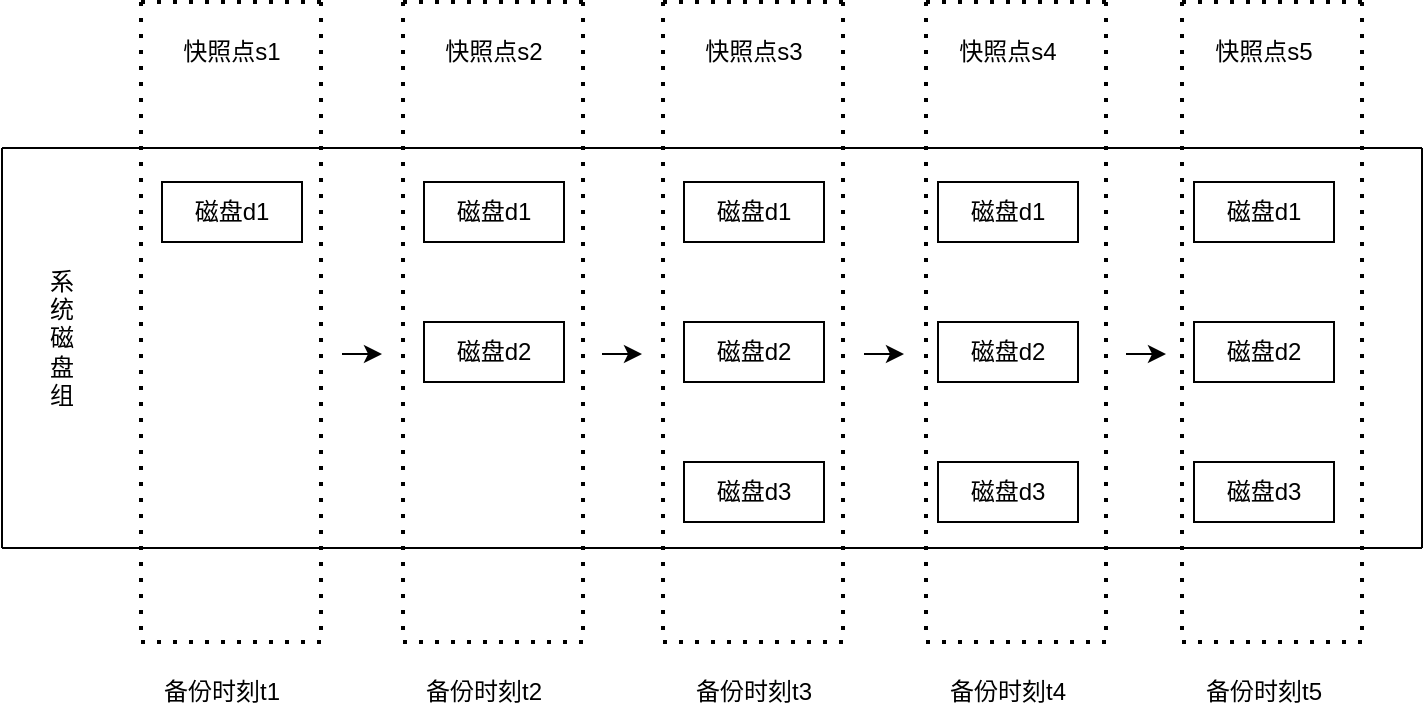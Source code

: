 <mxfile version="21.6.5" type="github">
  <diagram name="第 1 页" id="p6_2xnSwuZW2Kqpdt6UJ">
    <mxGraphModel dx="2074" dy="1118" grid="1" gridSize="10" guides="1" tooltips="1" connect="1" arrows="1" fold="1" page="1" pageScale="1" pageWidth="827" pageHeight="1169" math="0" shadow="0">
      <root>
        <mxCell id="0" />
        <mxCell id="1" parent="0" />
        <mxCell id="SQLaJ-jksFYdW4yue1jR-1" value="磁盘d1" style="rounded=0;whiteSpace=wrap;html=1;" vertex="1" parent="1">
          <mxGeometry x="90" y="330" width="70" height="30" as="geometry" />
        </mxCell>
        <mxCell id="SQLaJ-jksFYdW4yue1jR-2" value="磁盘d1" style="rounded=0;whiteSpace=wrap;html=1;" vertex="1" parent="1">
          <mxGeometry x="221" y="330" width="70" height="30" as="geometry" />
        </mxCell>
        <mxCell id="SQLaJ-jksFYdW4yue1jR-3" value="磁盘d1" style="rounded=0;whiteSpace=wrap;html=1;" vertex="1" parent="1">
          <mxGeometry x="351" y="330" width="70" height="30" as="geometry" />
        </mxCell>
        <mxCell id="SQLaJ-jksFYdW4yue1jR-4" value="磁盘d1" style="rounded=0;whiteSpace=wrap;html=1;" vertex="1" parent="1">
          <mxGeometry x="478" y="330" width="70" height="30" as="geometry" />
        </mxCell>
        <mxCell id="SQLaJ-jksFYdW4yue1jR-5" value="磁盘d2" style="rounded=0;whiteSpace=wrap;html=1;" vertex="1" parent="1">
          <mxGeometry x="221" y="400" width="70" height="30" as="geometry" />
        </mxCell>
        <mxCell id="SQLaJ-jksFYdW4yue1jR-6" value="磁盘d2" style="rounded=0;whiteSpace=wrap;html=1;" vertex="1" parent="1">
          <mxGeometry x="351" y="400" width="70" height="30" as="geometry" />
        </mxCell>
        <mxCell id="SQLaJ-jksFYdW4yue1jR-7" value="磁盘d2" style="rounded=0;whiteSpace=wrap;html=1;" vertex="1" parent="1">
          <mxGeometry x="478" y="400" width="70" height="30" as="geometry" />
        </mxCell>
        <mxCell id="SQLaJ-jksFYdW4yue1jR-9" value="磁盘d3" style="rounded=0;whiteSpace=wrap;html=1;" vertex="1" parent="1">
          <mxGeometry x="351" y="470" width="70" height="30" as="geometry" />
        </mxCell>
        <mxCell id="SQLaJ-jksFYdW4yue1jR-10" value="磁盘d3" style="rounded=0;whiteSpace=wrap;html=1;" vertex="1" parent="1">
          <mxGeometry x="478" y="470" width="70" height="30" as="geometry" />
        </mxCell>
        <mxCell id="SQLaJ-jksFYdW4yue1jR-14" value="快照点s1" style="text;html=1;strokeColor=none;fillColor=none;align=center;verticalAlign=middle;whiteSpace=wrap;rounded=0;" vertex="1" parent="1">
          <mxGeometry x="95" y="250" width="60" height="30" as="geometry" />
        </mxCell>
        <mxCell id="SQLaJ-jksFYdW4yue1jR-15" value="快照点s2" style="text;html=1;strokeColor=none;fillColor=none;align=center;verticalAlign=middle;whiteSpace=wrap;rounded=0;" vertex="1" parent="1">
          <mxGeometry x="226" y="250" width="60" height="30" as="geometry" />
        </mxCell>
        <mxCell id="SQLaJ-jksFYdW4yue1jR-16" value="快照点s3" style="text;html=1;strokeColor=none;fillColor=none;align=center;verticalAlign=middle;whiteSpace=wrap;rounded=0;" vertex="1" parent="1">
          <mxGeometry x="356" y="250" width="60" height="30" as="geometry" />
        </mxCell>
        <mxCell id="SQLaJ-jksFYdW4yue1jR-17" value="快照点s4" style="text;html=1;strokeColor=none;fillColor=none;align=center;verticalAlign=middle;whiteSpace=wrap;rounded=0;" vertex="1" parent="1">
          <mxGeometry x="483" y="250" width="60" height="30" as="geometry" />
        </mxCell>
        <mxCell id="SQLaJ-jksFYdW4yue1jR-18" value="" style="endArrow=none;dashed=1;html=1;dashPattern=1 3;strokeWidth=2;rounded=0;" edge="1" parent="1">
          <mxGeometry width="50" height="50" relative="1" as="geometry">
            <mxPoint x="79.5" y="240" as="sourcePoint" />
            <mxPoint x="79.5" y="560" as="targetPoint" />
          </mxGeometry>
        </mxCell>
        <mxCell id="SQLaJ-jksFYdW4yue1jR-19" value="" style="endArrow=none;dashed=1;html=1;dashPattern=1 3;strokeWidth=2;rounded=0;" edge="1" parent="1">
          <mxGeometry width="50" height="50" relative="1" as="geometry">
            <mxPoint x="79.5" y="240" as="sourcePoint" />
            <mxPoint x="169.5" y="240" as="targetPoint" />
          </mxGeometry>
        </mxCell>
        <mxCell id="SQLaJ-jksFYdW4yue1jR-20" value="" style="endArrow=none;dashed=1;html=1;dashPattern=1 3;strokeWidth=2;rounded=0;" edge="1" parent="1">
          <mxGeometry width="50" height="50" relative="1" as="geometry">
            <mxPoint x="169.5" y="240" as="sourcePoint" />
            <mxPoint x="169.5" y="560" as="targetPoint" />
          </mxGeometry>
        </mxCell>
        <mxCell id="SQLaJ-jksFYdW4yue1jR-21" value="" style="endArrow=none;dashed=1;html=1;dashPattern=1 3;strokeWidth=2;rounded=0;" edge="1" parent="1">
          <mxGeometry width="50" height="50" relative="1" as="geometry">
            <mxPoint x="79.5" y="560" as="sourcePoint" />
            <mxPoint x="169.5" y="560" as="targetPoint" />
          </mxGeometry>
        </mxCell>
        <mxCell id="SQLaJ-jksFYdW4yue1jR-22" value="" style="endArrow=none;dashed=1;html=1;dashPattern=1 3;strokeWidth=2;rounded=0;" edge="1" parent="1">
          <mxGeometry width="50" height="50" relative="1" as="geometry">
            <mxPoint x="210.5" y="240" as="sourcePoint" />
            <mxPoint x="210.5" y="560" as="targetPoint" />
          </mxGeometry>
        </mxCell>
        <mxCell id="SQLaJ-jksFYdW4yue1jR-23" value="" style="endArrow=none;dashed=1;html=1;dashPattern=1 3;strokeWidth=2;rounded=0;" edge="1" parent="1">
          <mxGeometry width="50" height="50" relative="1" as="geometry">
            <mxPoint x="210.5" y="240" as="sourcePoint" />
            <mxPoint x="300.5" y="240" as="targetPoint" />
          </mxGeometry>
        </mxCell>
        <mxCell id="SQLaJ-jksFYdW4yue1jR-24" value="" style="endArrow=none;dashed=1;html=1;dashPattern=1 3;strokeWidth=2;rounded=0;" edge="1" parent="1">
          <mxGeometry width="50" height="50" relative="1" as="geometry">
            <mxPoint x="300.5" y="240" as="sourcePoint" />
            <mxPoint x="300.5" y="560" as="targetPoint" />
          </mxGeometry>
        </mxCell>
        <mxCell id="SQLaJ-jksFYdW4yue1jR-25" value="" style="endArrow=none;dashed=1;html=1;dashPattern=1 3;strokeWidth=2;rounded=0;" edge="1" parent="1">
          <mxGeometry width="50" height="50" relative="1" as="geometry">
            <mxPoint x="210.5" y="560" as="sourcePoint" />
            <mxPoint x="300.5" y="560" as="targetPoint" />
          </mxGeometry>
        </mxCell>
        <mxCell id="SQLaJ-jksFYdW4yue1jR-26" value="" style="endArrow=none;dashed=1;html=1;dashPattern=1 3;strokeWidth=2;rounded=0;" edge="1" parent="1">
          <mxGeometry width="50" height="50" relative="1" as="geometry">
            <mxPoint x="340.5" y="240" as="sourcePoint" />
            <mxPoint x="340.5" y="560" as="targetPoint" />
          </mxGeometry>
        </mxCell>
        <mxCell id="SQLaJ-jksFYdW4yue1jR-27" value="" style="endArrow=none;dashed=1;html=1;dashPattern=1 3;strokeWidth=2;rounded=0;" edge="1" parent="1">
          <mxGeometry width="50" height="50" relative="1" as="geometry">
            <mxPoint x="340.5" y="240" as="sourcePoint" />
            <mxPoint x="430.5" y="240" as="targetPoint" />
          </mxGeometry>
        </mxCell>
        <mxCell id="SQLaJ-jksFYdW4yue1jR-28" value="" style="endArrow=none;dashed=1;html=1;dashPattern=1 3;strokeWidth=2;rounded=0;" edge="1" parent="1">
          <mxGeometry width="50" height="50" relative="1" as="geometry">
            <mxPoint x="430.5" y="240" as="sourcePoint" />
            <mxPoint x="430.5" y="560" as="targetPoint" />
          </mxGeometry>
        </mxCell>
        <mxCell id="SQLaJ-jksFYdW4yue1jR-29" value="" style="endArrow=none;dashed=1;html=1;dashPattern=1 3;strokeWidth=2;rounded=0;" edge="1" parent="1">
          <mxGeometry width="50" height="50" relative="1" as="geometry">
            <mxPoint x="340.5" y="560" as="sourcePoint" />
            <mxPoint x="430.5" y="560" as="targetPoint" />
          </mxGeometry>
        </mxCell>
        <mxCell id="SQLaJ-jksFYdW4yue1jR-30" value="" style="endArrow=none;dashed=1;html=1;dashPattern=1 3;strokeWidth=2;rounded=0;" edge="1" parent="1">
          <mxGeometry width="50" height="50" relative="1" as="geometry">
            <mxPoint x="472" y="240" as="sourcePoint" />
            <mxPoint x="472" y="560" as="targetPoint" />
          </mxGeometry>
        </mxCell>
        <mxCell id="SQLaJ-jksFYdW4yue1jR-31" value="" style="endArrow=none;dashed=1;html=1;dashPattern=1 3;strokeWidth=2;rounded=0;" edge="1" parent="1">
          <mxGeometry width="50" height="50" relative="1" as="geometry">
            <mxPoint x="472" y="240" as="sourcePoint" />
            <mxPoint x="562" y="240" as="targetPoint" />
          </mxGeometry>
        </mxCell>
        <mxCell id="SQLaJ-jksFYdW4yue1jR-32" value="" style="endArrow=none;dashed=1;html=1;dashPattern=1 3;strokeWidth=2;rounded=0;" edge="1" parent="1">
          <mxGeometry width="50" height="50" relative="1" as="geometry">
            <mxPoint x="562" y="240" as="sourcePoint" />
            <mxPoint x="562" y="560" as="targetPoint" />
          </mxGeometry>
        </mxCell>
        <mxCell id="SQLaJ-jksFYdW4yue1jR-33" value="" style="endArrow=none;dashed=1;html=1;dashPattern=1 3;strokeWidth=2;rounded=0;" edge="1" parent="1">
          <mxGeometry width="50" height="50" relative="1" as="geometry">
            <mxPoint x="472" y="560" as="sourcePoint" />
            <mxPoint x="562" y="560" as="targetPoint" />
          </mxGeometry>
        </mxCell>
        <mxCell id="SQLaJ-jksFYdW4yue1jR-43" value="磁盘d1" style="rounded=0;whiteSpace=wrap;html=1;" vertex="1" parent="1">
          <mxGeometry x="606" y="330" width="70" height="30" as="geometry" />
        </mxCell>
        <mxCell id="SQLaJ-jksFYdW4yue1jR-44" value="磁盘d2" style="rounded=0;whiteSpace=wrap;html=1;" vertex="1" parent="1">
          <mxGeometry x="606" y="400" width="70" height="30" as="geometry" />
        </mxCell>
        <mxCell id="SQLaJ-jksFYdW4yue1jR-45" value="磁盘d3" style="rounded=0;whiteSpace=wrap;html=1;" vertex="1" parent="1">
          <mxGeometry x="606" y="470" width="70" height="30" as="geometry" />
        </mxCell>
        <mxCell id="SQLaJ-jksFYdW4yue1jR-46" value="快照点s5" style="text;html=1;strokeColor=none;fillColor=none;align=center;verticalAlign=middle;whiteSpace=wrap;rounded=0;" vertex="1" parent="1">
          <mxGeometry x="611" y="250" width="60" height="30" as="geometry" />
        </mxCell>
        <mxCell id="SQLaJ-jksFYdW4yue1jR-47" value="" style="endArrow=none;dashed=1;html=1;dashPattern=1 3;strokeWidth=2;rounded=0;" edge="1" parent="1">
          <mxGeometry width="50" height="50" relative="1" as="geometry">
            <mxPoint x="600" y="240" as="sourcePoint" />
            <mxPoint x="600" y="560" as="targetPoint" />
          </mxGeometry>
        </mxCell>
        <mxCell id="SQLaJ-jksFYdW4yue1jR-48" value="" style="endArrow=none;dashed=1;html=1;dashPattern=1 3;strokeWidth=2;rounded=0;" edge="1" parent="1">
          <mxGeometry width="50" height="50" relative="1" as="geometry">
            <mxPoint x="600" y="240" as="sourcePoint" />
            <mxPoint x="690" y="240" as="targetPoint" />
          </mxGeometry>
        </mxCell>
        <mxCell id="SQLaJ-jksFYdW4yue1jR-49" value="" style="endArrow=none;dashed=1;html=1;dashPattern=1 3;strokeWidth=2;rounded=0;" edge="1" parent="1">
          <mxGeometry width="50" height="50" relative="1" as="geometry">
            <mxPoint x="690" y="240" as="sourcePoint" />
            <mxPoint x="690" y="560" as="targetPoint" />
          </mxGeometry>
        </mxCell>
        <mxCell id="SQLaJ-jksFYdW4yue1jR-50" value="" style="endArrow=none;dashed=1;html=1;dashPattern=1 3;strokeWidth=2;rounded=0;" edge="1" parent="1">
          <mxGeometry width="50" height="50" relative="1" as="geometry">
            <mxPoint x="600" y="560" as="sourcePoint" />
            <mxPoint x="690" y="560" as="targetPoint" />
          </mxGeometry>
        </mxCell>
        <mxCell id="SQLaJ-jksFYdW4yue1jR-52" value="" style="endArrow=classic;html=1;rounded=0;" edge="1" parent="1">
          <mxGeometry width="50" height="50" relative="1" as="geometry">
            <mxPoint x="180" y="416" as="sourcePoint" />
            <mxPoint x="200" y="416" as="targetPoint" />
          </mxGeometry>
        </mxCell>
        <mxCell id="SQLaJ-jksFYdW4yue1jR-53" value="" style="endArrow=classic;html=1;rounded=0;" edge="1" parent="1">
          <mxGeometry width="50" height="50" relative="1" as="geometry">
            <mxPoint x="310" y="416" as="sourcePoint" />
            <mxPoint x="330" y="416" as="targetPoint" />
          </mxGeometry>
        </mxCell>
        <mxCell id="SQLaJ-jksFYdW4yue1jR-54" value="" style="endArrow=classic;html=1;rounded=0;" edge="1" parent="1">
          <mxGeometry width="50" height="50" relative="1" as="geometry">
            <mxPoint x="441" y="416" as="sourcePoint" />
            <mxPoint x="461" y="416" as="targetPoint" />
          </mxGeometry>
        </mxCell>
        <mxCell id="SQLaJ-jksFYdW4yue1jR-55" value="" style="endArrow=classic;html=1;rounded=0;" edge="1" parent="1">
          <mxGeometry width="50" height="50" relative="1" as="geometry">
            <mxPoint x="572" y="416" as="sourcePoint" />
            <mxPoint x="592" y="416" as="targetPoint" />
          </mxGeometry>
        </mxCell>
        <mxCell id="SQLaJ-jksFYdW4yue1jR-56" value="" style="endArrow=none;html=1;rounded=0;" edge="1" parent="1">
          <mxGeometry width="50" height="50" relative="1" as="geometry">
            <mxPoint x="10" y="313" as="sourcePoint" />
            <mxPoint x="720" y="313" as="targetPoint" />
          </mxGeometry>
        </mxCell>
        <mxCell id="SQLaJ-jksFYdW4yue1jR-57" value="" style="endArrow=none;html=1;rounded=0;" edge="1" parent="1">
          <mxGeometry width="50" height="50" relative="1" as="geometry">
            <mxPoint x="10" y="513" as="sourcePoint" />
            <mxPoint x="720" y="513" as="targetPoint" />
          </mxGeometry>
        </mxCell>
        <mxCell id="SQLaJ-jksFYdW4yue1jR-58" value="" style="endArrow=none;html=1;rounded=0;" edge="1" parent="1">
          <mxGeometry width="50" height="50" relative="1" as="geometry">
            <mxPoint x="10" y="313" as="sourcePoint" />
            <mxPoint x="10" y="513" as="targetPoint" />
          </mxGeometry>
        </mxCell>
        <mxCell id="SQLaJ-jksFYdW4yue1jR-59" value="" style="endArrow=none;html=1;rounded=0;" edge="1" parent="1">
          <mxGeometry width="50" height="50" relative="1" as="geometry">
            <mxPoint x="720" y="313" as="sourcePoint" />
            <mxPoint x="720" y="513" as="targetPoint" />
          </mxGeometry>
        </mxCell>
        <mxCell id="SQLaJ-jksFYdW4yue1jR-60" value="备份时刻t1" style="text;html=1;strokeColor=none;fillColor=none;align=center;verticalAlign=middle;whiteSpace=wrap;rounded=0;" vertex="1" parent="1">
          <mxGeometry x="90" y="570" width="60" height="30" as="geometry" />
        </mxCell>
        <mxCell id="SQLaJ-jksFYdW4yue1jR-61" value="备份时刻t2" style="text;html=1;strokeColor=none;fillColor=none;align=center;verticalAlign=middle;whiteSpace=wrap;rounded=0;" vertex="1" parent="1">
          <mxGeometry x="221" y="570" width="60" height="30" as="geometry" />
        </mxCell>
        <mxCell id="SQLaJ-jksFYdW4yue1jR-62" value="备份时刻t3" style="text;html=1;strokeColor=none;fillColor=none;align=center;verticalAlign=middle;whiteSpace=wrap;rounded=0;" vertex="1" parent="1">
          <mxGeometry x="356" y="570" width="60" height="30" as="geometry" />
        </mxCell>
        <mxCell id="SQLaJ-jksFYdW4yue1jR-63" value="备份时刻t4" style="text;html=1;strokeColor=none;fillColor=none;align=center;verticalAlign=middle;whiteSpace=wrap;rounded=0;" vertex="1" parent="1">
          <mxGeometry x="483" y="570" width="60" height="30" as="geometry" />
        </mxCell>
        <mxCell id="SQLaJ-jksFYdW4yue1jR-64" value="备份时刻t5" style="text;html=1;strokeColor=none;fillColor=none;align=center;verticalAlign=middle;whiteSpace=wrap;rounded=0;" vertex="1" parent="1">
          <mxGeometry x="611" y="570" width="60" height="30" as="geometry" />
        </mxCell>
        <mxCell id="SQLaJ-jksFYdW4yue1jR-65" value="系&lt;br&gt;统&lt;br&gt;磁&lt;br&gt;盘&lt;br&gt;组" style="text;html=1;strokeColor=none;fillColor=none;align=center;verticalAlign=middle;whiteSpace=wrap;rounded=0;" vertex="1" parent="1">
          <mxGeometry x="10" y="393" width="60" height="30" as="geometry" />
        </mxCell>
      </root>
    </mxGraphModel>
  </diagram>
</mxfile>

